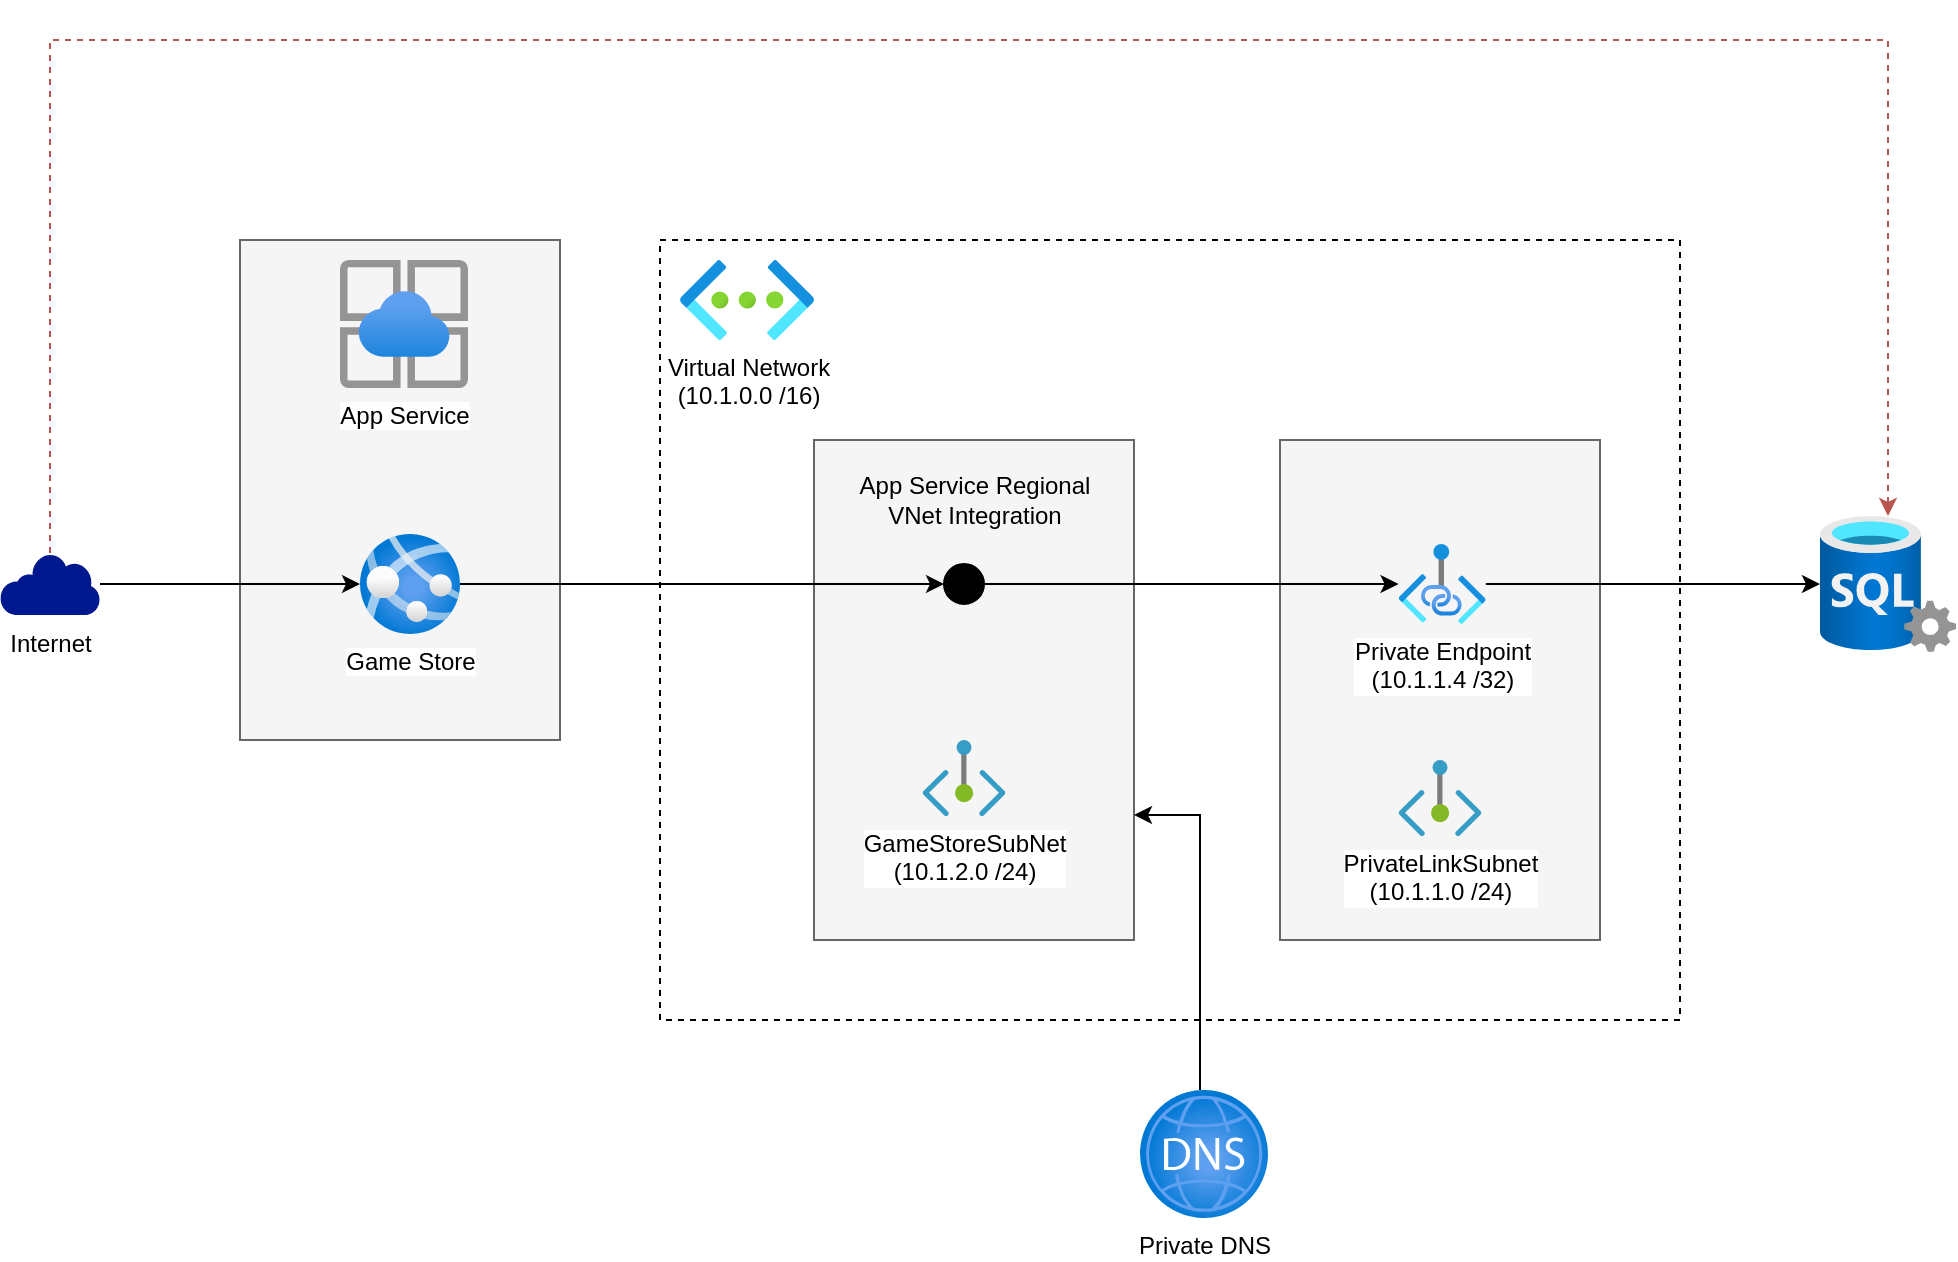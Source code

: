 <mxfile version="20.8.4" type="device"><diagram id="5Vu-UJ1tjY-t51JAwLyn" name="Page-1"><mxGraphModel dx="1386" dy="764" grid="1" gridSize="10" guides="1" tooltips="1" connect="1" arrows="1" fold="1" page="1" pageScale="1" pageWidth="827" pageHeight="1169" math="0" shadow="0"><root><mxCell id="0"/><mxCell id="1" parent="0"/><mxCell id="7cgl5ERLq5ys-iGPoPsx-10" value="" style="rounded=0;whiteSpace=wrap;html=1;fillColor=#f5f5f5;fontColor=#333333;strokeColor=#666666;" vertex="1" parent="1"><mxGeometry x="200" y="160" width="160" height="250" as="geometry"/></mxCell><mxCell id="7cgl5ERLq5ys-iGPoPsx-3" value="App Service" style="aspect=fixed;html=1;points=[];align=center;image;fontSize=12;image=img/lib/azure2/app_services/App_Service_Environments.svg;" vertex="1" parent="1"><mxGeometry x="250" y="170" width="64" height="64" as="geometry"/></mxCell><mxCell id="7cgl5ERLq5ys-iGPoPsx-4" value="Game Store" style="aspect=fixed;html=1;points=[];align=center;image;fontSize=12;image=img/lib/azure2/app_services/App_Services.svg;" vertex="1" parent="1"><mxGeometry x="260" y="307" width="50" height="50" as="geometry"/></mxCell><mxCell id="7cgl5ERLq5ys-iGPoPsx-6" style="edgeStyle=orthogonalEdgeStyle;rounded=0;orthogonalLoop=1;jettySize=auto;html=1;" edge="1" parent="1" source="7cgl5ERLq5ys-iGPoPsx-9" target="7cgl5ERLq5ys-iGPoPsx-4"><mxGeometry relative="1" as="geometry"><mxPoint y="332" as="sourcePoint"/></mxGeometry></mxCell><mxCell id="7cgl5ERLq5ys-iGPoPsx-9" value="Internet" style="sketch=0;aspect=fixed;pointerEvents=1;shadow=0;dashed=0;html=1;strokeColor=none;labelPosition=center;verticalLabelPosition=bottom;verticalAlign=top;align=center;fillColor=#00188D;shape=mxgraph.mscae.enterprise.internet" vertex="1" parent="1"><mxGeometry x="80" y="316.5" width="50" height="31" as="geometry"/></mxCell><mxCell id="7cgl5ERLq5ys-iGPoPsx-36" value="Private DNS" style="aspect=fixed;html=1;points=[];align=center;image;fontSize=12;image=img/lib/azure2/networking/DNS_Zones.svg;" vertex="1" parent="1"><mxGeometry x="650" y="585" width="64" height="64" as="geometry"/></mxCell><mxCell id="7cgl5ERLq5ys-iGPoPsx-41" value="" style="aspect=fixed;html=1;points=[];align=center;image;fontSize=12;image=img/lib/azure2/databases/SQL_Server.svg;" vertex="1" parent="1"><mxGeometry x="990" y="298" width="68" height="68" as="geometry"/></mxCell><mxCell id="7cgl5ERLq5ys-iGPoPsx-42" value="" style="group" vertex="1" connectable="0" parent="1"><mxGeometry x="410" y="160" width="510" height="394" as="geometry"/></mxCell><mxCell id="7cgl5ERLq5ys-iGPoPsx-12" value="" style="rounded=0;whiteSpace=wrap;html=1;dashed=1;" vertex="1" parent="7cgl5ERLq5ys-iGPoPsx-42"><mxGeometry width="510" height="390" as="geometry"/></mxCell><mxCell id="7cgl5ERLq5ys-iGPoPsx-11" value="Virtual Network&lt;br&gt;(10.1.0.0 /16)" style="aspect=fixed;html=1;points=[];align=center;image;fontSize=12;image=img/lib/azure2/networking/Virtual_Networks.svg;" vertex="1" parent="7cgl5ERLq5ys-iGPoPsx-42"><mxGeometry x="10" y="10" width="67" height="40" as="geometry"/></mxCell><mxCell id="7cgl5ERLq5ys-iGPoPsx-33" value="" style="group" vertex="1" connectable="0" parent="7cgl5ERLq5ys-iGPoPsx-42"><mxGeometry x="77" y="100" width="224" height="294" as="geometry"/></mxCell><mxCell id="7cgl5ERLq5ys-iGPoPsx-14" value="" style="rounded=0;whiteSpace=wrap;html=1;fillColor=#f5f5f5;fontColor=#333333;strokeColor=#666666;" vertex="1" parent="7cgl5ERLq5ys-iGPoPsx-33"><mxGeometry width="160" height="250" as="geometry"/></mxCell><mxCell id="7cgl5ERLq5ys-iGPoPsx-16" value="GameStoreSubNet&lt;br&gt;(10.1.2.0 /24)" style="aspect=fixed;html=1;points=[];align=center;image;fontSize=12;image=img/lib/azure2/networking/Private_Endpoint.svg;" vertex="1" parent="7cgl5ERLq5ys-iGPoPsx-33"><mxGeometry x="54.28" y="150" width="41.45" height="38" as="geometry"/></mxCell><mxCell id="7cgl5ERLq5ys-iGPoPsx-22" value="" style="ellipse;fillColor=strokeColor;" vertex="1" parent="7cgl5ERLq5ys-iGPoPsx-33"><mxGeometry x="65.0" y="62" width="20" height="20" as="geometry"/></mxCell><mxCell id="7cgl5ERLq5ys-iGPoPsx-32" value="App Service&amp;nbsp;Regional&lt;br&gt;VNet Integration" style="text;html=1;align=center;verticalAlign=middle;resizable=0;points=[];autosize=1;strokeColor=none;fillColor=none;" vertex="1" parent="7cgl5ERLq5ys-iGPoPsx-33"><mxGeometry x="10" y="10" width="140" height="40" as="geometry"/></mxCell><mxCell id="7cgl5ERLq5ys-iGPoPsx-38" value="" style="group" vertex="1" connectable="0" parent="7cgl5ERLq5ys-iGPoPsx-42"><mxGeometry x="310" y="100" width="160" height="250" as="geometry"/></mxCell><mxCell id="7cgl5ERLq5ys-iGPoPsx-27" value="" style="rounded=0;whiteSpace=wrap;html=1;fillColor=#f5f5f5;fontColor=#333333;strokeColor=#666666;" vertex="1" parent="7cgl5ERLq5ys-iGPoPsx-38"><mxGeometry width="160" height="250" as="geometry"/></mxCell><mxCell id="7cgl5ERLq5ys-iGPoPsx-28" value="PrivateLinkSubnet&lt;br&gt;(10.1.1.0 /24)" style="aspect=fixed;html=1;points=[];align=center;image;fontSize=12;image=img/lib/azure2/networking/Private_Endpoint.svg;" vertex="1" parent="7cgl5ERLq5ys-iGPoPsx-38"><mxGeometry x="59.28" y="160" width="41.45" height="38" as="geometry"/></mxCell><mxCell id="7cgl5ERLq5ys-iGPoPsx-31" value="Private Endpoint&lt;br&gt;(10.1.1.4 /32)" style="aspect=fixed;html=1;points=[];align=center;image;fontSize=12;image=img/lib/azure2/networking/Private_Link.svg;" vertex="1" parent="7cgl5ERLq5ys-iGPoPsx-38"><mxGeometry x="59.28" y="52" width="43.64" height="40" as="geometry"/></mxCell><mxCell id="7cgl5ERLq5ys-iGPoPsx-39" style="edgeStyle=orthogonalEdgeStyle;rounded=0;orthogonalLoop=1;jettySize=auto;html=1;" edge="1" parent="7cgl5ERLq5ys-iGPoPsx-42" source="7cgl5ERLq5ys-iGPoPsx-22" target="7cgl5ERLq5ys-iGPoPsx-31"><mxGeometry relative="1" as="geometry"/></mxCell><mxCell id="7cgl5ERLq5ys-iGPoPsx-23" style="edgeStyle=orthogonalEdgeStyle;rounded=0;orthogonalLoop=1;jettySize=auto;html=1;" edge="1" parent="1" source="7cgl5ERLq5ys-iGPoPsx-4" target="7cgl5ERLq5ys-iGPoPsx-22"><mxGeometry relative="1" as="geometry"/></mxCell><mxCell id="7cgl5ERLq5ys-iGPoPsx-40" style="edgeStyle=orthogonalEdgeStyle;rounded=0;orthogonalLoop=1;jettySize=auto;html=1;entryX=1;entryY=0.75;entryDx=0;entryDy=0;" edge="1" parent="1" source="7cgl5ERLq5ys-iGPoPsx-36" target="7cgl5ERLq5ys-iGPoPsx-14"><mxGeometry relative="1" as="geometry"><Array as="points"><mxPoint x="680" y="448"/></Array></mxGeometry></mxCell><mxCell id="7cgl5ERLq5ys-iGPoPsx-43" style="edgeStyle=orthogonalEdgeStyle;rounded=0;orthogonalLoop=1;jettySize=auto;html=1;" edge="1" parent="1" source="7cgl5ERLq5ys-iGPoPsx-31" target="7cgl5ERLq5ys-iGPoPsx-41"><mxGeometry relative="1" as="geometry"/></mxCell><mxCell id="7cgl5ERLq5ys-iGPoPsx-48" value="" style="group" vertex="1" connectable="0" parent="1"><mxGeometry x="105" y="40" width="919" height="47" as="geometry"/></mxCell><mxCell id="7cgl5ERLq5ys-iGPoPsx-46" style="edgeStyle=orthogonalEdgeStyle;rounded=0;orthogonalLoop=1;jettySize=auto;html=1;fillColor=#f8cecc;strokeColor=#b85450;dashed=1;" edge="1" parent="7cgl5ERLq5ys-iGPoPsx-48" source="7cgl5ERLq5ys-iGPoPsx-9" target="7cgl5ERLq5ys-iGPoPsx-41"><mxGeometry relative="1" as="geometry"><mxPoint y="60" as="targetPoint"/><Array as="points"><mxPoint y="20"/><mxPoint x="919" y="20"/></Array></mxGeometry></mxCell><mxCell id="7cgl5ERLq5ys-iGPoPsx-47" value="" style="shape=image;html=1;verticalAlign=top;verticalLabelPosition=bottom;labelBackgroundColor=#ffffff;imageAspect=0;aspect=fixed;image=https://cdn2.iconfinder.com/data/icons/circle-icons-1/64/denied-128.png" vertex="1" parent="7cgl5ERLq5ys-iGPoPsx-48"><mxGeometry x="485" width="47" height="47" as="geometry"/></mxCell></root></mxGraphModel></diagram></mxfile>